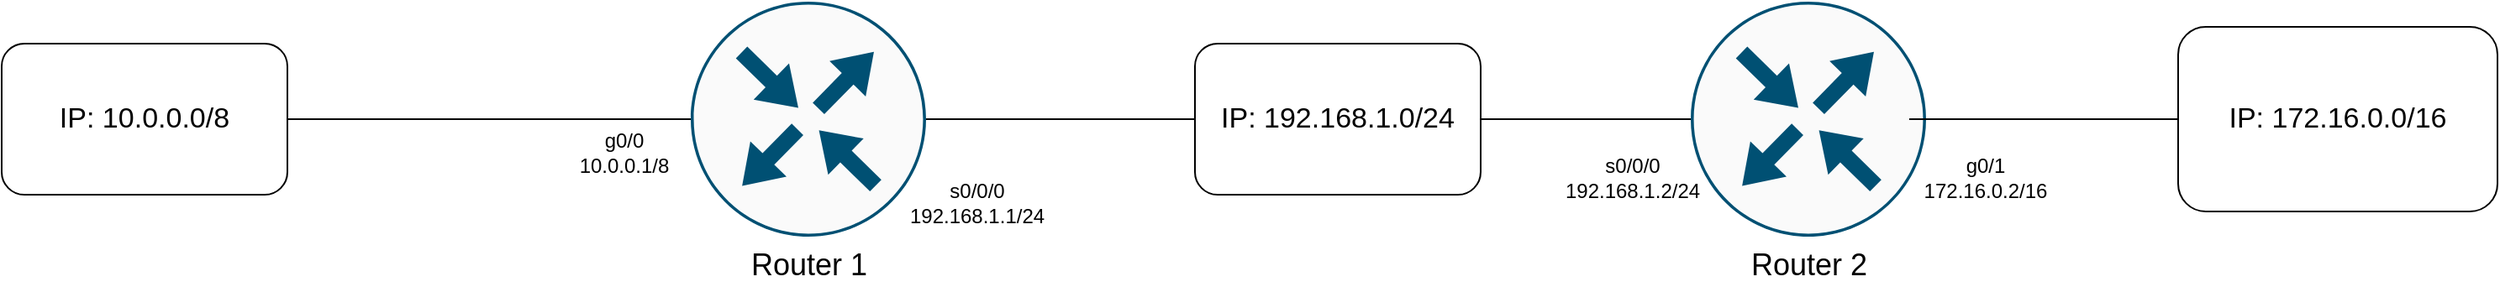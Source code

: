 <mxfile version="24.2.5" type="device">
  <diagram name="Page-1" id="Kfh8t_Ak4ihm8aRNfu7Z">
    <mxGraphModel dx="1477" dy="458" grid="1" gridSize="10" guides="1" tooltips="1" connect="1" arrows="1" fold="1" page="1" pageScale="1" pageWidth="850" pageHeight="1100" math="0" shadow="0">
      <root>
        <mxCell id="0" />
        <mxCell id="1" parent="0" />
        <mxCell id="OEtIv18NF1MfXvZT3ipg-17" value="&lt;font style=&quot;font-size: 18px;&quot;&gt;Router 1&lt;/font&gt;" style="sketch=0;points=[[0.5,0,0],[1,0.5,0],[0.5,1,0],[0,0.5,0],[0.145,0.145,0],[0.856,0.145,0],[0.855,0.856,0],[0.145,0.855,0]];verticalLabelPosition=bottom;html=1;verticalAlign=top;aspect=fixed;align=center;pointerEvents=1;shape=mxgraph.cisco19.rect;prIcon=router;fillColor=#FAFAFA;strokeColor=#005073;" vertex="1" parent="1">
          <mxGeometry x="90" y="265" width="140" height="140" as="geometry" />
        </mxCell>
        <mxCell id="OEtIv18NF1MfXvZT3ipg-18" value="&lt;span style=&quot;font-size: 18px;&quot;&gt;Router 2&lt;/span&gt;" style="sketch=0;points=[[0.5,0,0],[1,0.5,0],[0.5,1,0],[0,0.5,0],[0.145,0.145,0],[0.856,0.145,0],[0.855,0.856,0],[0.145,0.855,0]];verticalLabelPosition=bottom;html=1;verticalAlign=top;aspect=fixed;align=center;pointerEvents=1;shape=mxgraph.cisco19.rect;prIcon=router;fillColor=#FAFAFA;strokeColor=#005073;" vertex="1" parent="1">
          <mxGeometry x="685" y="265" width="140" height="140" as="geometry" />
        </mxCell>
        <mxCell id="OEtIv18NF1MfXvZT3ipg-19" value="&lt;font style=&quot;font-size: 17px;&quot;&gt;IP: 192.168.1.0/24&lt;/font&gt;" style="rounded=1;whiteSpace=wrap;html=1;" vertex="1" parent="1">
          <mxGeometry x="390" y="290" width="170" height="90" as="geometry" />
        </mxCell>
        <mxCell id="OEtIv18NF1MfXvZT3ipg-20" value="&lt;font style=&quot;font-size: 17px;&quot;&gt;IP: 10.0.0.0/8&lt;/font&gt;" style="rounded=1;whiteSpace=wrap;html=1;" vertex="1" parent="1">
          <mxGeometry x="-320" y="290" width="170" height="90" as="geometry" />
        </mxCell>
        <mxCell id="OEtIv18NF1MfXvZT3ipg-21" value="&lt;font style=&quot;font-size: 17px;&quot;&gt;IP: 172.16.0.0/16&lt;/font&gt;" style="rounded=1;whiteSpace=wrap;html=1;" vertex="1" parent="1">
          <mxGeometry x="975" y="280" width="190" height="110" as="geometry" />
        </mxCell>
        <mxCell id="OEtIv18NF1MfXvZT3ipg-22" value="" style="endArrow=none;html=1;rounded=0;exitX=1;exitY=0.5;exitDx=0;exitDy=0;entryX=0;entryY=0.5;entryDx=0;entryDy=0;entryPerimeter=0;" edge="1" parent="1" source="OEtIv18NF1MfXvZT3ipg-20" target="OEtIv18NF1MfXvZT3ipg-17">
          <mxGeometry width="50" height="50" relative="1" as="geometry">
            <mxPoint x="120" y="410" as="sourcePoint" />
            <mxPoint x="170" y="360" as="targetPoint" />
          </mxGeometry>
        </mxCell>
        <mxCell id="OEtIv18NF1MfXvZT3ipg-23" value="" style="endArrow=none;html=1;rounded=0;exitX=1;exitY=0.5;exitDx=0;exitDy=0;exitPerimeter=0;" edge="1" parent="1" source="OEtIv18NF1MfXvZT3ipg-17" target="OEtIv18NF1MfXvZT3ipg-19">
          <mxGeometry width="50" height="50" relative="1" as="geometry">
            <mxPoint x="270" y="430" as="sourcePoint" />
            <mxPoint x="280" y="420" as="targetPoint" />
          </mxGeometry>
        </mxCell>
        <mxCell id="OEtIv18NF1MfXvZT3ipg-24" value="" style="endArrow=none;html=1;rounded=0;exitX=1;exitY=0.5;exitDx=0;exitDy=0;entryX=0;entryY=0.5;entryDx=0;entryDy=0;entryPerimeter=0;" edge="1" parent="1" source="OEtIv18NF1MfXvZT3ipg-19" target="OEtIv18NF1MfXvZT3ipg-18">
          <mxGeometry width="50" height="50" relative="1" as="geometry">
            <mxPoint x="585" y="450" as="sourcePoint" />
            <mxPoint x="675" y="450" as="targetPoint" />
          </mxGeometry>
        </mxCell>
        <mxCell id="OEtIv18NF1MfXvZT3ipg-25" value="" style="endArrow=none;html=1;rounded=0;" edge="1" parent="1" target="OEtIv18NF1MfXvZT3ipg-21">
          <mxGeometry width="50" height="50" relative="1" as="geometry">
            <mxPoint x="815" y="335" as="sourcePoint" />
            <mxPoint x="975" y="420" as="targetPoint" />
          </mxGeometry>
        </mxCell>
        <mxCell id="OEtIv18NF1MfXvZT3ipg-26" value="g0/0&lt;div&gt;10.0.0.1/8&lt;/div&gt;" style="text;html=1;align=center;verticalAlign=middle;resizable=0;points=[];autosize=1;strokeColor=none;fillColor=none;" vertex="1" parent="1">
          <mxGeometry x="10" y="335" width="80" height="40" as="geometry" />
        </mxCell>
        <mxCell id="OEtIv18NF1MfXvZT3ipg-27" value="s0/0/0&lt;div&gt;192.168.1.1/24&lt;/div&gt;" style="text;html=1;align=center;verticalAlign=middle;resizable=0;points=[];autosize=1;strokeColor=none;fillColor=none;" vertex="1" parent="1">
          <mxGeometry x="210" y="365" width="100" height="40" as="geometry" />
        </mxCell>
        <mxCell id="OEtIv18NF1MfXvZT3ipg-28" value="s0/0/0&lt;div&gt;192.168.1.2/24&lt;/div&gt;" style="text;html=1;align=center;verticalAlign=middle;resizable=0;points=[];autosize=1;strokeColor=none;fillColor=none;" vertex="1" parent="1">
          <mxGeometry x="600" y="350" width="100" height="40" as="geometry" />
        </mxCell>
        <mxCell id="OEtIv18NF1MfXvZT3ipg-29" value="&lt;div&gt;g0/1&lt;/div&gt;&lt;div&gt;172.16.0.2/16&lt;/div&gt;" style="text;html=1;align=center;verticalAlign=middle;resizable=0;points=[];autosize=1;strokeColor=none;fillColor=none;" vertex="1" parent="1">
          <mxGeometry x="810" y="350" width="100" height="40" as="geometry" />
        </mxCell>
      </root>
    </mxGraphModel>
  </diagram>
</mxfile>
